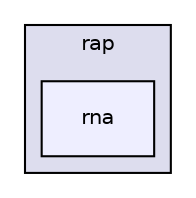 digraph "java/broad/pda/seq/rap/rna" {
  compound=true
  node [ fontsize="10", fontname="Helvetica"];
  edge [ labelfontsize="10", labelfontname="Helvetica"];
  subgraph clusterdir_f319a9351526bf9df2b388f7d2ede6fa {
    graph [ bgcolor="#ddddee", pencolor="black", label="rap" fontname="Helvetica", fontsize="10", URL="dir_f319a9351526bf9df2b388f7d2ede6fa.html"]
  dir_b915d7c00085c615cb7139bc07ba0e29 [shape=box, label="rna", style="filled", fillcolor="#eeeeff", pencolor="black", URL="dir_b915d7c00085c615cb7139bc07ba0e29.html"];
  }
}
